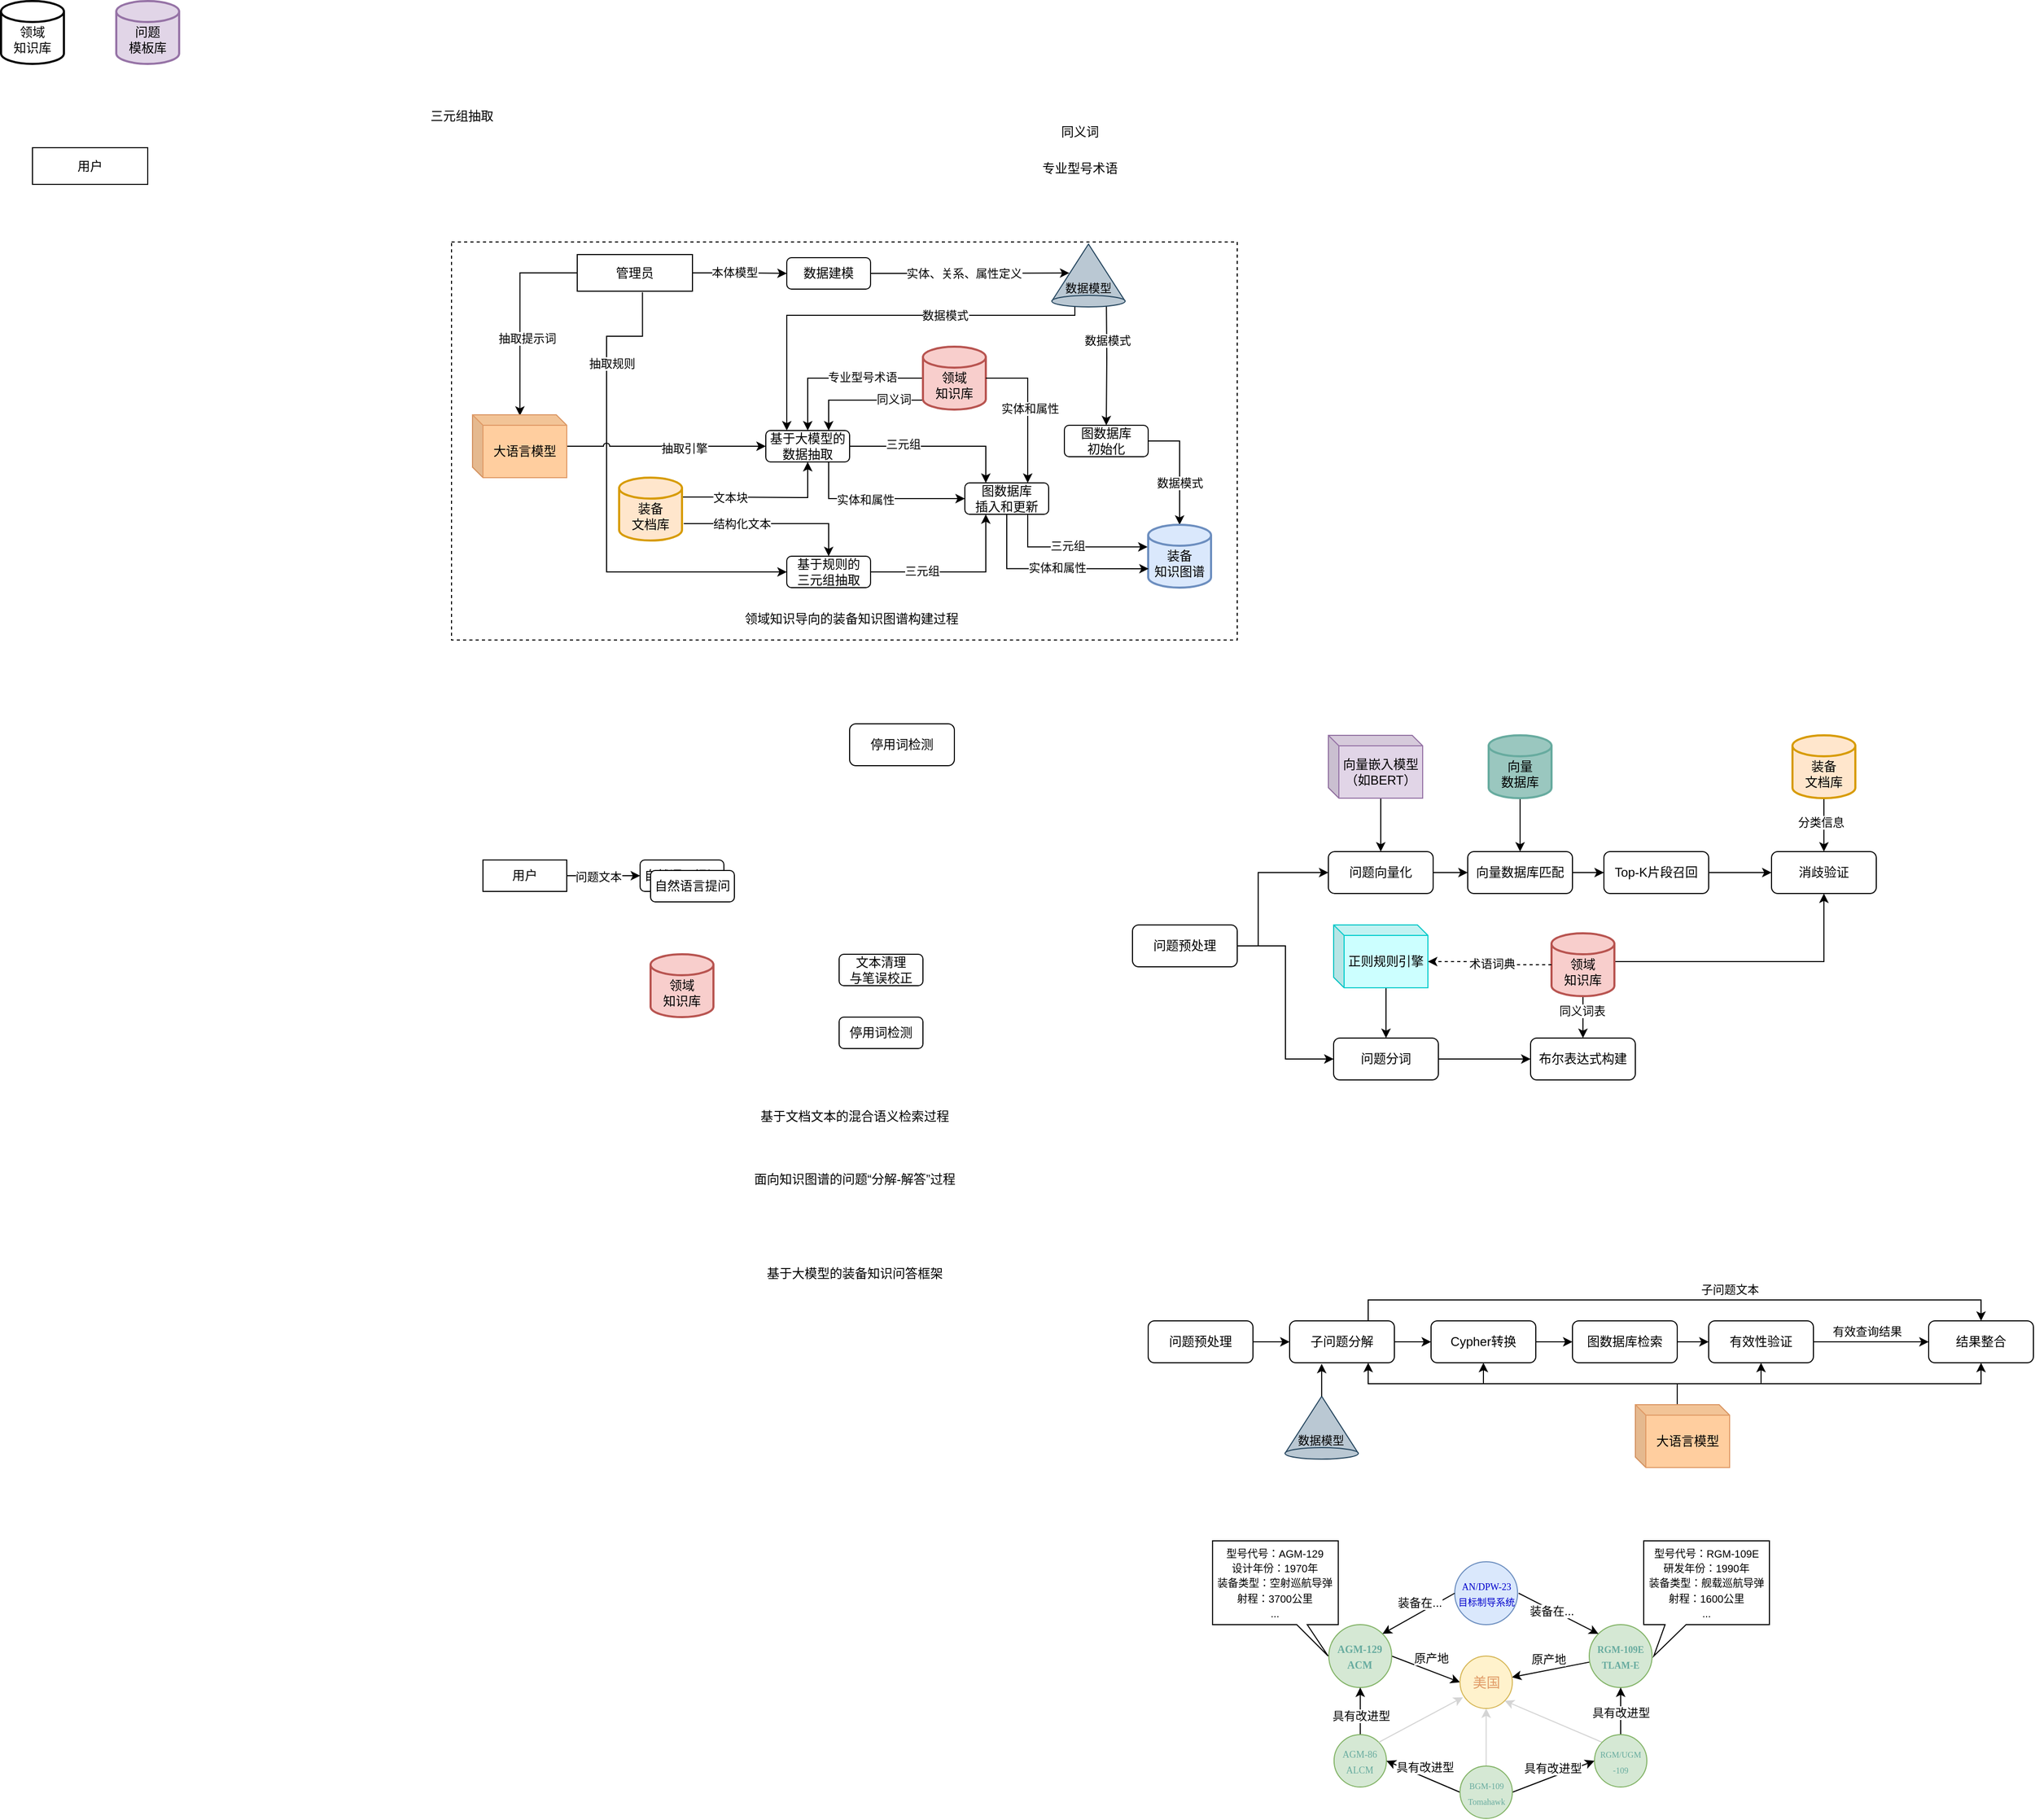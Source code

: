 <mxfile version="26.1.1">
  <diagram name="第 1 页" id="mAQeCuffVy2qE_32JxzT">
    <mxGraphModel dx="1937" dy="690" grid="1" gridSize="10" guides="1" tooltips="1" connect="1" arrows="1" fold="1" page="1" pageScale="1" pageWidth="827" pageHeight="1169" math="0" shadow="0">
      <root>
        <mxCell id="0" />
        <mxCell id="1" parent="0" />
        <mxCell id="jH9_K3VRiRtCquy0PlLt-88" value="" style="rounded=0;whiteSpace=wrap;html=1;dashed=1;" parent="1" vertex="1">
          <mxGeometry x="-110" y="240" width="750" height="380" as="geometry" />
        </mxCell>
        <mxCell id="jH9_K3VRiRtCquy0PlLt-31" style="edgeStyle=orthogonalEdgeStyle;rounded=0;orthogonalLoop=1;jettySize=auto;html=1;exitX=0.5;exitY=0;exitDx=0;exitDy=0;exitPerimeter=0;" parent="1" edge="1">
          <mxGeometry relative="1" as="geometry">
            <mxPoint x="499.742" y="405" as="targetPoint" />
            <mxPoint x="500" y="405" as="sourcePoint" />
          </mxGeometry>
        </mxCell>
        <mxCell id="jH9_K3VRiRtCquy0PlLt-28" style="edgeStyle=orthogonalEdgeStyle;rounded=0;orthogonalLoop=1;jettySize=auto;html=1;exitX=0.75;exitY=1;exitDx=0;exitDy=0;entryX=0.5;entryY=0;entryDx=0;entryDy=0;" parent="1" target="jH9_K3VRiRtCquy0PlLt-34" edge="1">
          <mxGeometry relative="1" as="geometry">
            <mxPoint x="500" y="350" as="targetPoint" />
            <mxPoint x="515" y="285" as="sourcePoint" />
          </mxGeometry>
        </mxCell>
        <mxCell id="jH9_K3VRiRtCquy0PlLt-29" value="数据模式" style="edgeLabel;html=1;align=center;verticalAlign=middle;resizable=0;points=[];" parent="jH9_K3VRiRtCquy0PlLt-28" vertex="1" connectable="0">
          <mxGeometry x="-0.257" relative="1" as="geometry">
            <mxPoint as="offset" />
          </mxGeometry>
        </mxCell>
        <mxCell id="jH9_K3VRiRtCquy0PlLt-55" style="edgeStyle=orthogonalEdgeStyle;rounded=0;orthogonalLoop=1;jettySize=auto;html=1;exitX=0.25;exitY=1;exitDx=0;exitDy=0;" parent="1" target="jH9_K3VRiRtCquy0PlLt-37" edge="1">
          <mxGeometry relative="1" as="geometry">
            <Array as="points">
              <mxPoint x="485" y="310" />
              <mxPoint x="210" y="310" />
            </Array>
            <mxPoint x="485" y="285" as="sourcePoint" />
          </mxGeometry>
        </mxCell>
        <mxCell id="jH9_K3VRiRtCquy0PlLt-56" value="数据模式" style="edgeLabel;html=1;align=center;verticalAlign=middle;resizable=0;points=[];" parent="jH9_K3VRiRtCquy0PlLt-55" vertex="1" connectable="0">
          <mxGeometry x="0.169" y="-2" relative="1" as="geometry">
            <mxPoint x="90" y="2" as="offset" />
          </mxGeometry>
        </mxCell>
        <mxCell id="jH9_K3VRiRtCquy0PlLt-11" style="edgeStyle=orthogonalEdgeStyle;rounded=0;orthogonalLoop=1;jettySize=auto;html=1;exitX=1;exitY=0.5;exitDx=0;exitDy=0;entryX=0;entryY=0.5;entryDx=0;entryDy=0;" parent="1" source="jH9_K3VRiRtCquy0PlLt-8" target="jH9_K3VRiRtCquy0PlLt-9" edge="1">
          <mxGeometry relative="1" as="geometry" />
        </mxCell>
        <mxCell id="jH9_K3VRiRtCquy0PlLt-12" value="本体模型" style="edgeLabel;html=1;align=center;verticalAlign=middle;resizable=0;points=[];" parent="jH9_K3VRiRtCquy0PlLt-11" vertex="1" connectable="0">
          <mxGeometry x="-0.112" y="1" relative="1" as="geometry">
            <mxPoint as="offset" />
          </mxGeometry>
        </mxCell>
        <mxCell id="jH9_K3VRiRtCquy0PlLt-38" style="edgeStyle=orthogonalEdgeStyle;rounded=0;orthogonalLoop=1;jettySize=auto;html=1;exitX=0.566;exitY=1.027;exitDx=0;exitDy=0;entryX=0;entryY=0.5;entryDx=0;entryDy=0;exitPerimeter=0;" parent="1" source="jH9_K3VRiRtCquy0PlLt-8" target="jH9_K3VRiRtCquy0PlLt-36" edge="1">
          <mxGeometry relative="1" as="geometry">
            <Array as="points">
              <mxPoint x="72" y="330" />
              <mxPoint x="38" y="330" />
              <mxPoint x="38" y="555" />
            </Array>
          </mxGeometry>
        </mxCell>
        <mxCell id="jH9_K3VRiRtCquy0PlLt-39" value="抽取规则" style="edgeLabel;html=1;align=center;verticalAlign=middle;resizable=0;points=[];" parent="jH9_K3VRiRtCquy0PlLt-38" vertex="1" connectable="0">
          <mxGeometry x="-0.695" y="-2" relative="1" as="geometry">
            <mxPoint y="28" as="offset" />
          </mxGeometry>
        </mxCell>
        <mxCell id="jH9_K3VRiRtCquy0PlLt-52" style="edgeStyle=orthogonalEdgeStyle;rounded=0;orthogonalLoop=1;jettySize=auto;html=1;exitX=0;exitY=0.5;exitDx=0;exitDy=0;entryX=0.503;entryY=0.014;entryDx=0;entryDy=0;entryPerimeter=0;" parent="1" source="jH9_K3VRiRtCquy0PlLt-8" target="MLpCybdQ0Om36iigvZgF-69" edge="1">
          <mxGeometry relative="1" as="geometry">
            <Array as="points">
              <mxPoint x="-45" y="270" />
            </Array>
            <mxPoint x="-30" y="420" as="targetPoint" />
          </mxGeometry>
        </mxCell>
        <mxCell id="jH9_K3VRiRtCquy0PlLt-53" value="抽取提示词" style="edgeLabel;html=1;align=center;verticalAlign=middle;resizable=0;points=[];" parent="jH9_K3VRiRtCquy0PlLt-52" vertex="1" connectable="0">
          <mxGeometry x="-0.493" y="-1" relative="1" as="geometry">
            <mxPoint y="63" as="offset" />
          </mxGeometry>
        </mxCell>
        <mxCell id="jH9_K3VRiRtCquy0PlLt-8" value="管理员" style="rounded=0;whiteSpace=wrap;html=1;" parent="1" vertex="1">
          <mxGeometry x="10" y="252" width="110" height="35" as="geometry" />
        </mxCell>
        <mxCell id="jH9_K3VRiRtCquy0PlLt-16" style="edgeStyle=orthogonalEdgeStyle;rounded=0;orthogonalLoop=1;jettySize=auto;html=1;exitX=1;exitY=0.5;exitDx=0;exitDy=0;entryX=0.239;entryY=0.461;entryDx=0;entryDy=0;entryPerimeter=0;" parent="1" source="jH9_K3VRiRtCquy0PlLt-9" edge="1" target="MLpCybdQ0Om36iigvZgF-71">
          <mxGeometry relative="1" as="geometry">
            <mxPoint x="460" y="270" as="targetPoint" />
          </mxGeometry>
        </mxCell>
        <mxCell id="jH9_K3VRiRtCquy0PlLt-17" value="实体、关系、属性定义" style="edgeLabel;html=1;align=center;verticalAlign=middle;resizable=0;points=[];" parent="jH9_K3VRiRtCquy0PlLt-16" vertex="1" connectable="0">
          <mxGeometry x="-0.096" y="-1" relative="1" as="geometry">
            <mxPoint x="3" y="-1" as="offset" />
          </mxGeometry>
        </mxCell>
        <mxCell id="jH9_K3VRiRtCquy0PlLt-9" value="数据建模" style="rounded=1;whiteSpace=wrap;html=1;" parent="1" vertex="1">
          <mxGeometry x="210" y="255" width="80" height="30" as="geometry" />
        </mxCell>
        <mxCell id="jH9_K3VRiRtCquy0PlLt-40" style="edgeStyle=orthogonalEdgeStyle;rounded=0;orthogonalLoop=1;jettySize=auto;html=1;exitX=1.028;exitY=0.732;exitDx=0;exitDy=0;exitPerimeter=0;" parent="1" source="jH9_K3VRiRtCquy0PlLt-10" target="jH9_K3VRiRtCquy0PlLt-36" edge="1">
          <mxGeometry relative="1" as="geometry" />
        </mxCell>
        <mxCell id="jH9_K3VRiRtCquy0PlLt-41" value="结构化文本" style="edgeLabel;html=1;align=center;verticalAlign=middle;resizable=0;points=[];" parent="jH9_K3VRiRtCquy0PlLt-40" vertex="1" connectable="0">
          <mxGeometry x="-0.632" y="2" relative="1" as="geometry">
            <mxPoint x="24" y="2" as="offset" />
          </mxGeometry>
        </mxCell>
        <mxCell id="jH9_K3VRiRtCquy0PlLt-50" style="edgeStyle=orthogonalEdgeStyle;rounded=0;orthogonalLoop=1;jettySize=auto;html=1;exitX=1.007;exitY=0.308;exitDx=0;exitDy=0;exitPerimeter=0;entryX=0.5;entryY=1;entryDx=0;entryDy=0;" parent="1" source="jH9_K3VRiRtCquy0PlLt-10" target="jH9_K3VRiRtCquy0PlLt-37" edge="1">
          <mxGeometry relative="1" as="geometry">
            <Array as="points">
              <mxPoint x="150" y="484" />
              <mxPoint x="230" y="484" />
            </Array>
          </mxGeometry>
        </mxCell>
        <mxCell id="jH9_K3VRiRtCquy0PlLt-51" value="文本块" style="edgeLabel;html=1;align=center;verticalAlign=middle;resizable=0;points=[];" parent="jH9_K3VRiRtCquy0PlLt-50" vertex="1" connectable="0">
          <mxGeometry x="-0.413" relative="1" as="geometry">
            <mxPoint as="offset" />
          </mxGeometry>
        </mxCell>
        <mxCell id="jH9_K3VRiRtCquy0PlLt-10" value="&lt;div&gt;&lt;br&gt;&lt;/div&gt;&lt;div&gt;装备&lt;/div&gt;文档库" style="strokeWidth=2;html=1;shape=mxgraph.flowchart.database;whiteSpace=wrap;fillColor=#ffe6cc;strokeColor=#d79b00;" parent="1" vertex="1">
          <mxGeometry x="50" y="465" width="60" height="60" as="geometry" />
        </mxCell>
        <mxCell id="jH9_K3VRiRtCquy0PlLt-66" style="edgeStyle=orthogonalEdgeStyle;rounded=0;orthogonalLoop=1;jettySize=auto;html=1;exitX=0;exitY=0.85;exitDx=0;exitDy=0;exitPerimeter=0;entryX=0.75;entryY=0;entryDx=0;entryDy=0;" parent="1" source="jH9_K3VRiRtCquy0PlLt-18" target="jH9_K3VRiRtCquy0PlLt-37" edge="1">
          <mxGeometry relative="1" as="geometry" />
        </mxCell>
        <mxCell id="jH9_K3VRiRtCquy0PlLt-67" value="同义词" style="edgeLabel;html=1;align=center;verticalAlign=middle;resizable=0;points=[];" parent="jH9_K3VRiRtCquy0PlLt-66" vertex="1" connectable="0">
          <mxGeometry x="-0.52" y="-1" relative="1" as="geometry">
            <mxPoint as="offset" />
          </mxGeometry>
        </mxCell>
        <mxCell id="jH9_K3VRiRtCquy0PlLt-68" style="edgeStyle=orthogonalEdgeStyle;rounded=0;orthogonalLoop=1;jettySize=auto;html=1;exitX=0;exitY=0.5;exitDx=0;exitDy=0;exitPerimeter=0;entryX=0.5;entryY=0;entryDx=0;entryDy=0;" parent="1" source="jH9_K3VRiRtCquy0PlLt-18" target="jH9_K3VRiRtCquy0PlLt-37" edge="1">
          <mxGeometry relative="1" as="geometry" />
        </mxCell>
        <mxCell id="jH9_K3VRiRtCquy0PlLt-69" value="专业型号术语" style="edgeLabel;html=1;align=center;verticalAlign=middle;resizable=0;points=[];" parent="jH9_K3VRiRtCquy0PlLt-68" vertex="1" connectable="0">
          <mxGeometry x="-0.013" y="-3" relative="1" as="geometry">
            <mxPoint x="21" y="2" as="offset" />
          </mxGeometry>
        </mxCell>
        <mxCell id="jH9_K3VRiRtCquy0PlLt-18" value="&lt;div&gt;&lt;br&gt;&lt;/div&gt;&lt;div&gt;领域&lt;/div&gt;&lt;div&gt;知识库&lt;/div&gt;" style="strokeWidth=2;html=1;shape=mxgraph.flowchart.database;whiteSpace=wrap;fillColor=#f8cecc;strokeColor=#b85450;" parent="1" vertex="1">
          <mxGeometry x="340" y="340" width="60" height="60" as="geometry" />
        </mxCell>
        <mxCell id="jH9_K3VRiRtCquy0PlLt-19" value="同义词" style="text;html=1;align=center;verticalAlign=middle;whiteSpace=wrap;rounded=0;" parent="1" vertex="1">
          <mxGeometry x="460" y="120" width="60" height="30" as="geometry" />
        </mxCell>
        <mxCell id="jH9_K3VRiRtCquy0PlLt-20" value="专业型号术语" style="text;html=1;align=center;verticalAlign=middle;whiteSpace=wrap;rounded=0;" parent="1" vertex="1">
          <mxGeometry x="450" y="155" width="80" height="30" as="geometry" />
        </mxCell>
        <mxCell id="jH9_K3VRiRtCquy0PlLt-21" value="&lt;div&gt;&lt;br&gt;&lt;/div&gt;&lt;div&gt;领域&lt;/div&gt;&lt;div&gt;知识库&lt;/div&gt;" style="strokeWidth=2;html=1;shape=mxgraph.flowchart.database;whiteSpace=wrap;" parent="1" vertex="1">
          <mxGeometry x="-540" y="10" width="60" height="60" as="geometry" />
        </mxCell>
        <mxCell id="jH9_K3VRiRtCquy0PlLt-27" value="三元组抽取" style="text;html=1;align=center;verticalAlign=middle;whiteSpace=wrap;rounded=0;" parent="1" vertex="1">
          <mxGeometry x="-140" y="105" width="80" height="30" as="geometry" />
        </mxCell>
        <mxCell id="jH9_K3VRiRtCquy0PlLt-30" value="&lt;div&gt;&lt;br&gt;&lt;/div&gt;&lt;div&gt;&lt;span style=&quot;background-color: transparent; color: light-dark(rgb(0, 0, 0), rgb(255, 255, 255));&quot;&gt;问题&lt;/span&gt;&lt;/div&gt;&lt;div&gt;&lt;span style=&quot;background-color: transparent; color: light-dark(rgb(0, 0, 0), rgb(255, 255, 255));&quot;&gt;模板库&lt;/span&gt;&lt;/div&gt;" style="strokeWidth=2;html=1;shape=mxgraph.flowchart.database;whiteSpace=wrap;fillColor=#e1d5e7;strokeColor=#9673a6;" parent="1" vertex="1">
          <mxGeometry x="-430" y="10" width="60" height="60" as="geometry" />
        </mxCell>
        <mxCell id="jH9_K3VRiRtCquy0PlLt-34" value="图数据库&lt;div&gt;初始化&lt;/div&gt;" style="rounded=1;whiteSpace=wrap;html=1;" parent="1" vertex="1">
          <mxGeometry x="475" y="415" width="80" height="30" as="geometry" />
        </mxCell>
        <mxCell id="jH9_K3VRiRtCquy0PlLt-36" value="基于规则的&lt;div&gt;三元组抽取&lt;/div&gt;" style="rounded=1;whiteSpace=wrap;html=1;" parent="1" vertex="1">
          <mxGeometry x="210" y="540" width="80" height="30" as="geometry" />
        </mxCell>
        <mxCell id="jH9_K3VRiRtCquy0PlLt-37" value="基于大模型的&lt;div&gt;数据抽取&lt;/div&gt;" style="rounded=1;whiteSpace=wrap;html=1;" parent="1" vertex="1">
          <mxGeometry x="190" y="420" width="80" height="30" as="geometry" />
        </mxCell>
        <mxCell id="jH9_K3VRiRtCquy0PlLt-72" style="edgeStyle=orthogonalEdgeStyle;rounded=0;orthogonalLoop=1;jettySize=auto;html=1;entryX=0;entryY=0.5;entryDx=0;entryDy=0;jumpStyle=arc;" parent="1" source="MLpCybdQ0Om36iigvZgF-69" target="jH9_K3VRiRtCquy0PlLt-37" edge="1">
          <mxGeometry relative="1" as="geometry">
            <mxPoint x="-10" y="435" as="sourcePoint" />
          </mxGeometry>
        </mxCell>
        <mxCell id="jH9_K3VRiRtCquy0PlLt-73" value="抽取引擎" style="edgeLabel;html=1;align=center;verticalAlign=middle;resizable=0;points=[];" parent="jH9_K3VRiRtCquy0PlLt-72" vertex="1" connectable="0">
          <mxGeometry x="0.177" y="-2" relative="1" as="geometry">
            <mxPoint as="offset" />
          </mxGeometry>
        </mxCell>
        <mxCell id="jH9_K3VRiRtCquy0PlLt-57" style="edgeStyle=orthogonalEdgeStyle;rounded=0;orthogonalLoop=1;jettySize=auto;html=1;exitX=1;exitY=0.5;exitDx=0;exitDy=0;entryX=0.25;entryY=1;entryDx=0;entryDy=0;" parent="1" source="jH9_K3VRiRtCquy0PlLt-36" target="jH9_K3VRiRtCquy0PlLt-74" edge="1">
          <mxGeometry relative="1" as="geometry">
            <mxPoint x="424.16" y="512.24" as="targetPoint" />
          </mxGeometry>
        </mxCell>
        <mxCell id="jH9_K3VRiRtCquy0PlLt-62" value="三元组" style="edgeLabel;html=1;align=center;verticalAlign=middle;resizable=0;points=[];" parent="jH9_K3VRiRtCquy0PlLt-57" vertex="1" connectable="0">
          <mxGeometry x="-0.414" y="1" relative="1" as="geometry">
            <mxPoint as="offset" />
          </mxGeometry>
        </mxCell>
        <mxCell id="jH9_K3VRiRtCquy0PlLt-58" style="edgeStyle=orthogonalEdgeStyle;rounded=0;orthogonalLoop=1;jettySize=auto;html=1;exitX=1;exitY=0.5;exitDx=0;exitDy=0;entryX=0.25;entryY=0;entryDx=0;entryDy=0;" parent="1" source="jH9_K3VRiRtCquy0PlLt-37" target="jH9_K3VRiRtCquy0PlLt-74" edge="1">
          <mxGeometry relative="1" as="geometry">
            <mxPoint x="422.9" y="458.48" as="targetPoint" />
            <Array as="points">
              <mxPoint x="400" y="435" />
            </Array>
          </mxGeometry>
        </mxCell>
        <mxCell id="jH9_K3VRiRtCquy0PlLt-59" value="三元组" style="edgeLabel;html=1;align=center;verticalAlign=middle;resizable=0;points=[];" parent="jH9_K3VRiRtCquy0PlLt-58" vertex="1" connectable="0">
          <mxGeometry x="-0.39" y="2" relative="1" as="geometry">
            <mxPoint as="offset" />
          </mxGeometry>
        </mxCell>
        <mxCell id="jH9_K3VRiRtCquy0PlLt-60" style="edgeStyle=orthogonalEdgeStyle;rounded=0;orthogonalLoop=1;jettySize=auto;html=1;exitX=0.75;exitY=1;exitDx=0;exitDy=0;entryX=0;entryY=0.5;entryDx=0;entryDy=0;" parent="1" source="jH9_K3VRiRtCquy0PlLt-37" target="jH9_K3VRiRtCquy0PlLt-74" edge="1">
          <mxGeometry relative="1" as="geometry">
            <mxPoint x="390" y="485" as="targetPoint" />
            <Array as="points">
              <mxPoint x="250" y="485" />
            </Array>
          </mxGeometry>
        </mxCell>
        <mxCell id="jH9_K3VRiRtCquy0PlLt-61" value="实体和属性" style="edgeLabel;html=1;align=center;verticalAlign=middle;resizable=0;points=[];" parent="jH9_K3VRiRtCquy0PlLt-60" vertex="1" connectable="0">
          <mxGeometry x="-0.149" y="-1" relative="1" as="geometry">
            <mxPoint as="offset" />
          </mxGeometry>
        </mxCell>
        <mxCell id="jH9_K3VRiRtCquy0PlLt-63" style="edgeStyle=orthogonalEdgeStyle;rounded=0;orthogonalLoop=1;jettySize=auto;html=1;exitX=1;exitY=0.5;exitDx=0;exitDy=0;entryX=0.5;entryY=0;entryDx=0;entryDy=0;entryPerimeter=0;" parent="1" source="jH9_K3VRiRtCquy0PlLt-34" target="jH9_K3VRiRtCquy0PlLt-75" edge="1">
          <mxGeometry relative="1" as="geometry">
            <mxPoint x="470" y="485" as="targetPoint" />
          </mxGeometry>
        </mxCell>
        <mxCell id="jH9_K3VRiRtCquy0PlLt-64" value="数据模式" style="edgeLabel;html=1;align=center;verticalAlign=middle;resizable=0;points=[];" parent="jH9_K3VRiRtCquy0PlLt-63" vertex="1" connectable="0">
          <mxGeometry x="-0.527" relative="1" as="geometry">
            <mxPoint x="4" y="40" as="offset" />
          </mxGeometry>
        </mxCell>
        <mxCell id="jH9_K3VRiRtCquy0PlLt-70" style="edgeStyle=orthogonalEdgeStyle;rounded=0;orthogonalLoop=1;jettySize=auto;html=1;exitX=1;exitY=0.5;exitDx=0;exitDy=0;exitPerimeter=0;entryX=0.75;entryY=0;entryDx=0;entryDy=0;" parent="1" source="jH9_K3VRiRtCquy0PlLt-18" target="jH9_K3VRiRtCquy0PlLt-74" edge="1">
          <mxGeometry relative="1" as="geometry">
            <mxPoint x="449.36" y="455.96" as="targetPoint" />
          </mxGeometry>
        </mxCell>
        <mxCell id="jH9_K3VRiRtCquy0PlLt-71" value="实体和属性" style="edgeLabel;html=1;align=center;verticalAlign=middle;resizable=0;points=[];" parent="jH9_K3VRiRtCquy0PlLt-70" vertex="1" connectable="0">
          <mxGeometry x="-0.013" y="2" relative="1" as="geometry">
            <mxPoint as="offset" />
          </mxGeometry>
        </mxCell>
        <mxCell id="jH9_K3VRiRtCquy0PlLt-74" value="图数据库&lt;div&gt;插入和更新&lt;/div&gt;" style="rounded=1;whiteSpace=wrap;html=1;" parent="1" vertex="1">
          <mxGeometry x="380" y="470" width="80" height="30" as="geometry" />
        </mxCell>
        <mxCell id="jH9_K3VRiRtCquy0PlLt-75" value="&lt;div&gt;&lt;br&gt;&lt;/div&gt;&lt;div&gt;装备&lt;/div&gt;知识图谱" style="strokeWidth=2;html=1;shape=mxgraph.flowchart.database;whiteSpace=wrap;fillColor=#dae8fc;strokeColor=#6c8ebf;" parent="1" vertex="1">
          <mxGeometry x="555" y="510" width="60" height="60" as="geometry" />
        </mxCell>
        <mxCell id="jH9_K3VRiRtCquy0PlLt-76" style="edgeStyle=orthogonalEdgeStyle;rounded=0;orthogonalLoop=1;jettySize=auto;html=1;exitX=0.75;exitY=1;exitDx=0;exitDy=0;entryX=-0.01;entryY=0.352;entryDx=0;entryDy=0;entryPerimeter=0;" parent="1" source="jH9_K3VRiRtCquy0PlLt-74" target="jH9_K3VRiRtCquy0PlLt-75" edge="1">
          <mxGeometry relative="1" as="geometry" />
        </mxCell>
        <mxCell id="jH9_K3VRiRtCquy0PlLt-77" value="三元组" style="edgeLabel;html=1;align=center;verticalAlign=middle;resizable=0;points=[];" parent="jH9_K3VRiRtCquy0PlLt-76" vertex="1" connectable="0">
          <mxGeometry x="-0.067" y="3" relative="1" as="geometry">
            <mxPoint x="1" y="2" as="offset" />
          </mxGeometry>
        </mxCell>
        <mxCell id="jH9_K3VRiRtCquy0PlLt-78" style="edgeStyle=orthogonalEdgeStyle;rounded=0;orthogonalLoop=1;jettySize=auto;html=1;exitX=0.5;exitY=1;exitDx=0;exitDy=0;entryX=0.008;entryY=0.699;entryDx=0;entryDy=0;entryPerimeter=0;" parent="1" source="jH9_K3VRiRtCquy0PlLt-74" target="jH9_K3VRiRtCquy0PlLt-75" edge="1">
          <mxGeometry relative="1" as="geometry" />
        </mxCell>
        <mxCell id="jH9_K3VRiRtCquy0PlLt-79" value="实体和属性" style="edgeLabel;html=1;align=center;verticalAlign=middle;resizable=0;points=[];" parent="jH9_K3VRiRtCquy0PlLt-78" vertex="1" connectable="0">
          <mxGeometry x="0.052" y="3" relative="1" as="geometry">
            <mxPoint x="1" y="2" as="offset" />
          </mxGeometry>
        </mxCell>
        <mxCell id="jH9_K3VRiRtCquy0PlLt-80" value="用户" style="rounded=0;whiteSpace=wrap;html=1;" parent="1" vertex="1">
          <mxGeometry x="-510" y="150" width="110" height="35" as="geometry" />
        </mxCell>
        <mxCell id="jH9_K3VRiRtCquy0PlLt-86" style="edgeStyle=orthogonalEdgeStyle;rounded=0;orthogonalLoop=1;jettySize=auto;html=1;exitX=1;exitY=0.5;exitDx=0;exitDy=0;entryX=0;entryY=0.5;entryDx=0;entryDy=0;" parent="1" source="jH9_K3VRiRtCquy0PlLt-81" target="jH9_K3VRiRtCquy0PlLt-85" edge="1">
          <mxGeometry relative="1" as="geometry" />
        </mxCell>
        <mxCell id="jH9_K3VRiRtCquy0PlLt-87" value="问题文本" style="edgeLabel;html=1;align=center;verticalAlign=middle;resizable=0;points=[];" parent="jH9_K3VRiRtCquy0PlLt-86" vertex="1" connectable="0">
          <mxGeometry x="-0.157" y="-1" relative="1" as="geometry">
            <mxPoint as="offset" />
          </mxGeometry>
        </mxCell>
        <mxCell id="jH9_K3VRiRtCquy0PlLt-81" value="用户" style="rounded=0;whiteSpace=wrap;html=1;" parent="1" vertex="1">
          <mxGeometry x="-80" y="830" width="80" height="30" as="geometry" />
        </mxCell>
        <mxCell id="jH9_K3VRiRtCquy0PlLt-85" value="自然语言提问" style="rounded=1;whiteSpace=wrap;html=1;" parent="1" vertex="1">
          <mxGeometry x="70" y="830" width="80" height="30" as="geometry" />
        </mxCell>
        <mxCell id="jH9_K3VRiRtCquy0PlLt-89" value="领域知识导向的装备知识图谱构建过程" style="text;html=1;align=center;verticalAlign=middle;whiteSpace=wrap;rounded=0;" parent="1" vertex="1">
          <mxGeometry x="167" y="585" width="210" height="30" as="geometry" />
        </mxCell>
        <mxCell id="jH9_K3VRiRtCquy0PlLt-90" value="基于文档文本的混合语义检索过程" style="text;html=1;align=center;verticalAlign=middle;whiteSpace=wrap;rounded=0;" parent="1" vertex="1">
          <mxGeometry x="170" y="1060" width="210" height="30" as="geometry" />
        </mxCell>
        <mxCell id="jH9_K3VRiRtCquy0PlLt-91" value="面向知识图谱的问题“分解-解答”过程" style="text;html=1;align=center;verticalAlign=middle;whiteSpace=wrap;rounded=0;" parent="1" vertex="1">
          <mxGeometry x="170" y="1120" width="210" height="30" as="geometry" />
        </mxCell>
        <mxCell id="jH9_K3VRiRtCquy0PlLt-92" value="基于大模型的装备知识问答框架" style="text;html=1;align=center;verticalAlign=middle;whiteSpace=wrap;rounded=0;" parent="1" vertex="1">
          <mxGeometry x="170" y="1210" width="210" height="30" as="geometry" />
        </mxCell>
        <mxCell id="jH9_K3VRiRtCquy0PlLt-93" value="&lt;div&gt;&lt;br&gt;&lt;/div&gt;&lt;div&gt;领域&lt;/div&gt;&lt;div&gt;知识库&lt;/div&gt;" style="strokeWidth=2;html=1;shape=mxgraph.flowchart.database;whiteSpace=wrap;fillColor=#f8cecc;strokeColor=#b85450;" parent="1" vertex="1">
          <mxGeometry x="80" y="920" width="60" height="60" as="geometry" />
        </mxCell>
        <mxCell id="jH9_K3VRiRtCquy0PlLt-105" style="edgeStyle=orthogonalEdgeStyle;rounded=0;orthogonalLoop=1;jettySize=auto;html=1;exitX=1;exitY=0.5;exitDx=0;exitDy=0;entryX=0;entryY=0.5;entryDx=0;entryDy=0;" parent="1" source="jH9_K3VRiRtCquy0PlLt-94" target="jH9_K3VRiRtCquy0PlLt-100" edge="1">
          <mxGeometry relative="1" as="geometry">
            <Array as="points">
              <mxPoint x="660" y="912" />
              <mxPoint x="660" y="842" />
            </Array>
          </mxGeometry>
        </mxCell>
        <mxCell id="jH9_K3VRiRtCquy0PlLt-120" style="edgeStyle=orthogonalEdgeStyle;rounded=0;orthogonalLoop=1;jettySize=auto;html=1;exitX=1;exitY=0.5;exitDx=0;exitDy=0;entryX=0;entryY=0.5;entryDx=0;entryDy=0;" parent="1" source="jH9_K3VRiRtCquy0PlLt-94" target="jH9_K3VRiRtCquy0PlLt-116" edge="1">
          <mxGeometry relative="1" as="geometry" />
        </mxCell>
        <mxCell id="jH9_K3VRiRtCquy0PlLt-94" value="问题预处理" style="rounded=1;whiteSpace=wrap;html=1;" parent="1" vertex="1">
          <mxGeometry x="540" y="892" width="100" height="40" as="geometry" />
        </mxCell>
        <mxCell id="jH9_K3VRiRtCquy0PlLt-95" value="&lt;span style=&quot;background-color: transparent; color: light-dark(rgb(0, 0, 0), rgb(255, 255, 255));&quot;&gt;停用词检测&lt;/span&gt;" style="rounded=1;whiteSpace=wrap;html=1;" parent="1" vertex="1">
          <mxGeometry x="270" y="700" width="100" height="40" as="geometry" />
        </mxCell>
        <mxCell id="jH9_K3VRiRtCquy0PlLt-97" value="文本清理&lt;div&gt;与笔误校正&lt;/div&gt;" style="rounded=1;whiteSpace=wrap;html=1;" parent="1" vertex="1">
          <mxGeometry x="260" y="920" width="80" height="30" as="geometry" />
        </mxCell>
        <mxCell id="jH9_K3VRiRtCquy0PlLt-98" value="停用词检测" style="rounded=1;whiteSpace=wrap;html=1;" parent="1" vertex="1">
          <mxGeometry x="260" y="980" width="80" height="30" as="geometry" />
        </mxCell>
        <mxCell id="jH9_K3VRiRtCquy0PlLt-99" value="自然语言提问" style="rounded=1;whiteSpace=wrap;html=1;" parent="1" vertex="1">
          <mxGeometry x="80" y="840" width="80" height="30" as="geometry" />
        </mxCell>
        <mxCell id="jH9_K3VRiRtCquy0PlLt-109" style="edgeStyle=orthogonalEdgeStyle;rounded=0;orthogonalLoop=1;jettySize=auto;html=1;exitX=1;exitY=0.5;exitDx=0;exitDy=0;" parent="1" source="jH9_K3VRiRtCquy0PlLt-100" target="jH9_K3VRiRtCquy0PlLt-101" edge="1">
          <mxGeometry relative="1" as="geometry" />
        </mxCell>
        <mxCell id="jH9_K3VRiRtCquy0PlLt-100" value="问题向量化" style="rounded=1;whiteSpace=wrap;html=1;" parent="1" vertex="1">
          <mxGeometry x="727" y="822" width="100" height="40" as="geometry" />
        </mxCell>
        <mxCell id="jH9_K3VRiRtCquy0PlLt-110" style="edgeStyle=orthogonalEdgeStyle;rounded=0;orthogonalLoop=1;jettySize=auto;html=1;exitX=1;exitY=0.5;exitDx=0;exitDy=0;" parent="1" source="jH9_K3VRiRtCquy0PlLt-101" target="jH9_K3VRiRtCquy0PlLt-102" edge="1">
          <mxGeometry relative="1" as="geometry" />
        </mxCell>
        <mxCell id="jH9_K3VRiRtCquy0PlLt-101" value="向量数据库匹配" style="rounded=1;whiteSpace=wrap;html=1;" parent="1" vertex="1">
          <mxGeometry x="860" y="822" width="100" height="40" as="geometry" />
        </mxCell>
        <mxCell id="jH9_K3VRiRtCquy0PlLt-113" style="edgeStyle=orthogonalEdgeStyle;rounded=0;orthogonalLoop=1;jettySize=auto;html=1;exitX=1;exitY=0.5;exitDx=0;exitDy=0;" parent="1" source="jH9_K3VRiRtCquy0PlLt-102" target="jH9_K3VRiRtCquy0PlLt-103" edge="1">
          <mxGeometry relative="1" as="geometry" />
        </mxCell>
        <mxCell id="jH9_K3VRiRtCquy0PlLt-102" value="Top-K片段召回" style="rounded=1;whiteSpace=wrap;html=1;" parent="1" vertex="1">
          <mxGeometry x="990" y="822" width="100" height="40" as="geometry" />
        </mxCell>
        <mxCell id="jH9_K3VRiRtCquy0PlLt-103" value="消歧验证" style="rounded=1;whiteSpace=wrap;html=1;" parent="1" vertex="1">
          <mxGeometry x="1150" y="822" width="100" height="40" as="geometry" />
        </mxCell>
        <mxCell id="jH9_K3VRiRtCquy0PlLt-119" style="edgeStyle=orthogonalEdgeStyle;rounded=0;orthogonalLoop=1;jettySize=auto;html=1;exitX=1;exitY=0.5;exitDx=0;exitDy=0;exitPerimeter=0;entryX=0.5;entryY=1;entryDx=0;entryDy=0;" parent="1" source="jH9_K3VRiRtCquy0PlLt-104" target="jH9_K3VRiRtCquy0PlLt-103" edge="1">
          <mxGeometry relative="1" as="geometry">
            <Array as="points">
              <mxPoint x="1200" y="927" />
            </Array>
          </mxGeometry>
        </mxCell>
        <mxCell id="MLpCybdQ0Om36iigvZgF-6" style="edgeStyle=orthogonalEdgeStyle;rounded=0;orthogonalLoop=1;jettySize=auto;html=1;exitX=0.5;exitY=1;exitDx=0;exitDy=0;exitPerimeter=0;entryX=0.5;entryY=0;entryDx=0;entryDy=0;" edge="1" parent="1" source="jH9_K3VRiRtCquy0PlLt-104" target="MLpCybdQ0Om36iigvZgF-4">
          <mxGeometry relative="1" as="geometry">
            <mxPoint x="970" y="970" as="sourcePoint" />
          </mxGeometry>
        </mxCell>
        <mxCell id="MLpCybdQ0Om36iigvZgF-7" value="同义词表" style="edgeLabel;html=1;align=center;verticalAlign=middle;resizable=0;points=[];" vertex="1" connectable="0" parent="MLpCybdQ0Om36iigvZgF-6">
          <mxGeometry x="-0.311" y="-1" relative="1" as="geometry">
            <mxPoint as="offset" />
          </mxGeometry>
        </mxCell>
        <mxCell id="jH9_K3VRiRtCquy0PlLt-104" value="&lt;div&gt;&lt;br&gt;&lt;/div&gt;&lt;div&gt;领域&lt;/div&gt;&lt;div&gt;知识库&lt;/div&gt;" style="strokeWidth=2;html=1;shape=mxgraph.flowchart.database;whiteSpace=wrap;fillColor=#f8cecc;strokeColor=#b85450;" parent="1" vertex="1">
          <mxGeometry x="940" y="900" width="60" height="60" as="geometry" />
        </mxCell>
        <mxCell id="jH9_K3VRiRtCquy0PlLt-108" style="edgeStyle=orthogonalEdgeStyle;rounded=0;orthogonalLoop=1;jettySize=auto;html=1;exitX=0;exitY=0;exitDx=50;exitDy=60;exitPerimeter=0;entryX=0.5;entryY=0;entryDx=0;entryDy=0;" parent="1" source="jH9_K3VRiRtCquy0PlLt-107" target="jH9_K3VRiRtCquy0PlLt-100" edge="1">
          <mxGeometry relative="1" as="geometry" />
        </mxCell>
        <mxCell id="jH9_K3VRiRtCquy0PlLt-107" value="向量嵌入模型&lt;div&gt;（如BERT）&lt;/div&gt;" style="shape=cube;whiteSpace=wrap;html=1;boundedLbl=1;backgroundOutline=1;darkOpacity=0.05;darkOpacity2=0.1;size=10;fillColor=#e1d5e7;strokeColor=#9673a6;" parent="1" vertex="1">
          <mxGeometry x="727" y="711" width="90" height="60" as="geometry" />
        </mxCell>
        <mxCell id="jH9_K3VRiRtCquy0PlLt-112" style="edgeStyle=orthogonalEdgeStyle;rounded=0;orthogonalLoop=1;jettySize=auto;html=1;exitX=0.5;exitY=1;exitDx=0;exitDy=0;exitPerimeter=0;entryX=0.5;entryY=0;entryDx=0;entryDy=0;" parent="1" source="jH9_K3VRiRtCquy0PlLt-111" target="jH9_K3VRiRtCquy0PlLt-101" edge="1">
          <mxGeometry relative="1" as="geometry" />
        </mxCell>
        <mxCell id="jH9_K3VRiRtCquy0PlLt-111" value="&lt;div&gt;&lt;br&gt;&lt;/div&gt;&lt;div&gt;向量&lt;/div&gt;&lt;div&gt;数据库&lt;/div&gt;" style="strokeWidth=2;html=1;shape=mxgraph.flowchart.database;whiteSpace=wrap;fillColor=#9AC7BF;strokeColor=#67AB9F;" parent="1" vertex="1">
          <mxGeometry x="880" y="711" width="60" height="60" as="geometry" />
        </mxCell>
        <mxCell id="MLpCybdQ0Om36iigvZgF-5" style="edgeStyle=orthogonalEdgeStyle;rounded=0;orthogonalLoop=1;jettySize=auto;html=1;exitX=1;exitY=0.5;exitDx=0;exitDy=0;entryX=0;entryY=0.5;entryDx=0;entryDy=0;" edge="1" parent="1" source="jH9_K3VRiRtCquy0PlLt-116" target="MLpCybdQ0Om36iigvZgF-4">
          <mxGeometry relative="1" as="geometry" />
        </mxCell>
        <mxCell id="jH9_K3VRiRtCquy0PlLt-116" value="问题分词" style="rounded=1;whiteSpace=wrap;html=1;" parent="1" vertex="1">
          <mxGeometry x="732" y="1000" width="100" height="40" as="geometry" />
        </mxCell>
        <mxCell id="MLpCybdQ0Om36iigvZgF-1" style="edgeStyle=orthogonalEdgeStyle;rounded=0;orthogonalLoop=1;jettySize=auto;html=1;exitX=0;exitY=0;exitDx=50;exitDy=60;exitPerimeter=0;" edge="1" parent="1" source="jH9_K3VRiRtCquy0PlLt-118" target="jH9_K3VRiRtCquy0PlLt-116">
          <mxGeometry relative="1" as="geometry" />
        </mxCell>
        <mxCell id="jH9_K3VRiRtCquy0PlLt-118" value="正则规则引擎" style="shape=cube;whiteSpace=wrap;html=1;boundedLbl=1;backgroundOutline=1;darkOpacity=0.05;darkOpacity2=0.1;size=10;fillColor=#CCFFFF;strokeColor=#00CCCC;" parent="1" vertex="1">
          <mxGeometry x="732" y="892" width="90" height="60" as="geometry" />
        </mxCell>
        <mxCell id="jH9_K3VRiRtCquy0PlLt-124" style="edgeStyle=orthogonalEdgeStyle;rounded=0;orthogonalLoop=1;jettySize=auto;html=1;exitX=0.5;exitY=1;exitDx=0;exitDy=0;exitPerimeter=0;entryX=0.5;entryY=0;entryDx=0;entryDy=0;" parent="1" source="jH9_K3VRiRtCquy0PlLt-123" target="jH9_K3VRiRtCquy0PlLt-103" edge="1">
          <mxGeometry relative="1" as="geometry" />
        </mxCell>
        <mxCell id="jH9_K3VRiRtCquy0PlLt-125" value="分类信息" style="edgeLabel;html=1;align=center;verticalAlign=middle;resizable=0;points=[];" parent="jH9_K3VRiRtCquy0PlLt-124" vertex="1" connectable="0">
          <mxGeometry x="-0.154" y="-3" relative="1" as="geometry">
            <mxPoint y="1" as="offset" />
          </mxGeometry>
        </mxCell>
        <mxCell id="jH9_K3VRiRtCquy0PlLt-123" value="&lt;div&gt;&lt;br&gt;&lt;/div&gt;&lt;div&gt;装备&lt;/div&gt;文档库" style="strokeWidth=2;html=1;shape=mxgraph.flowchart.database;whiteSpace=wrap;fillColor=#ffe6cc;strokeColor=#d79b00;" parent="1" vertex="1">
          <mxGeometry x="1170" y="711" width="60" height="60" as="geometry" />
        </mxCell>
        <mxCell id="MLpCybdQ0Om36iigvZgF-2" style="edgeStyle=orthogonalEdgeStyle;rounded=0;orthogonalLoop=1;jettySize=auto;html=1;exitX=0;exitY=0.5;exitDx=0;exitDy=0;exitPerimeter=0;entryX=0;entryY=0;entryDx=90;entryDy=35;entryPerimeter=0;dashed=1;" edge="1" parent="1" source="jH9_K3VRiRtCquy0PlLt-104" target="jH9_K3VRiRtCquy0PlLt-118">
          <mxGeometry relative="1" as="geometry" />
        </mxCell>
        <mxCell id="MLpCybdQ0Om36iigvZgF-3" value="术语词典" style="edgeLabel;html=1;align=center;verticalAlign=middle;resizable=0;points=[];" vertex="1" connectable="0" parent="MLpCybdQ0Om36iigvZgF-2">
          <mxGeometry x="-0.06" y="-1" relative="1" as="geometry">
            <mxPoint as="offset" />
          </mxGeometry>
        </mxCell>
        <mxCell id="MLpCybdQ0Om36iigvZgF-4" value="布尔表达式构建" style="rounded=1;whiteSpace=wrap;html=1;" vertex="1" parent="1">
          <mxGeometry x="920" y="1000" width="100" height="40" as="geometry" />
        </mxCell>
        <mxCell id="MLpCybdQ0Om36iigvZgF-12" style="edgeStyle=orthogonalEdgeStyle;rounded=0;orthogonalLoop=1;jettySize=auto;html=1;exitX=1;exitY=0.5;exitDx=0;exitDy=0;" edge="1" parent="1" source="MLpCybdQ0Om36iigvZgF-9" target="MLpCybdQ0Om36iigvZgF-11">
          <mxGeometry relative="1" as="geometry" />
        </mxCell>
        <mxCell id="MLpCybdQ0Om36iigvZgF-9" value="问题预处理" style="rounded=1;whiteSpace=wrap;html=1;" vertex="1" parent="1">
          <mxGeometry x="555" y="1270" width="100" height="40" as="geometry" />
        </mxCell>
        <mxCell id="MLpCybdQ0Om36iigvZgF-55" style="edgeStyle=orthogonalEdgeStyle;rounded=0;orthogonalLoop=1;jettySize=auto;html=1;exitX=1;exitY=0.5;exitDx=0;exitDy=0;entryX=0;entryY=0.5;entryDx=0;entryDy=0;" edge="1" parent="1" source="MLpCybdQ0Om36iigvZgF-11" target="MLpCybdQ0Om36iigvZgF-51">
          <mxGeometry relative="1" as="geometry" />
        </mxCell>
        <mxCell id="MLpCybdQ0Om36iigvZgF-63" style="edgeStyle=orthogonalEdgeStyle;rounded=0;orthogonalLoop=1;jettySize=auto;html=1;exitX=0.75;exitY=0;exitDx=0;exitDy=0;entryX=0.5;entryY=0;entryDx=0;entryDy=0;" edge="1" parent="1" source="MLpCybdQ0Om36iigvZgF-11" target="MLpCybdQ0Om36iigvZgF-61">
          <mxGeometry relative="1" as="geometry" />
        </mxCell>
        <mxCell id="MLpCybdQ0Om36iigvZgF-64" value="子问题文本" style="edgeLabel;html=1;align=center;verticalAlign=middle;resizable=0;points=[];" vertex="1" connectable="0" parent="MLpCybdQ0Om36iigvZgF-63">
          <mxGeometry x="0.354" y="2" relative="1" as="geometry">
            <mxPoint x="-58" y="-8" as="offset" />
          </mxGeometry>
        </mxCell>
        <mxCell id="MLpCybdQ0Om36iigvZgF-11" value="子问题分解" style="rounded=1;whiteSpace=wrap;html=1;" vertex="1" parent="1">
          <mxGeometry x="690" y="1270" width="100" height="40" as="geometry" />
        </mxCell>
        <mxCell id="MLpCybdQ0Om36iigvZgF-58" style="edgeStyle=orthogonalEdgeStyle;rounded=0;orthogonalLoop=1;jettySize=auto;html=1;exitX=0;exitY=0;exitDx=40;exitDy=0;exitPerimeter=0;entryX=0.5;entryY=1;entryDx=0;entryDy=0;" edge="1" parent="1" source="MLpCybdQ0Om36iigvZgF-13" target="MLpCybdQ0Om36iigvZgF-51">
          <mxGeometry relative="1" as="geometry" />
        </mxCell>
        <mxCell id="MLpCybdQ0Om36iigvZgF-59" style="edgeStyle=orthogonalEdgeStyle;rounded=0;orthogonalLoop=1;jettySize=auto;html=1;exitX=0;exitY=0;exitDx=40;exitDy=0;exitPerimeter=0;entryX=0.75;entryY=1;entryDx=0;entryDy=0;" edge="1" parent="1" source="MLpCybdQ0Om36iigvZgF-13" target="MLpCybdQ0Om36iigvZgF-11">
          <mxGeometry relative="1" as="geometry" />
        </mxCell>
        <mxCell id="MLpCybdQ0Om36iigvZgF-60" style="edgeStyle=orthogonalEdgeStyle;rounded=0;orthogonalLoop=1;jettySize=auto;html=1;exitX=0;exitY=0;exitDx=40;exitDy=0;exitPerimeter=0;" edge="1" parent="1" source="MLpCybdQ0Om36iigvZgF-13" target="MLpCybdQ0Om36iigvZgF-54">
          <mxGeometry relative="1" as="geometry" />
        </mxCell>
        <mxCell id="MLpCybdQ0Om36iigvZgF-66" style="edgeStyle=orthogonalEdgeStyle;rounded=0;orthogonalLoop=1;jettySize=auto;html=1;exitX=0;exitY=0;exitDx=40;exitDy=0;exitPerimeter=0;" edge="1" parent="1" source="MLpCybdQ0Om36iigvZgF-13" target="MLpCybdQ0Om36iigvZgF-61">
          <mxGeometry relative="1" as="geometry" />
        </mxCell>
        <mxCell id="MLpCybdQ0Om36iigvZgF-13" value="大语言模型" style="shape=cube;whiteSpace=wrap;html=1;boundedLbl=1;backgroundOutline=1;darkOpacity=0.05;darkOpacity2=0.1;size=10;fillColor=#FFCE9F;strokeColor=#E09A66;" vertex="1" parent="1">
          <mxGeometry x="1020" y="1350" width="90" height="60" as="geometry" />
        </mxCell>
        <mxCell id="MLpCybdQ0Om36iigvZgF-41" style="rounded=0;orthogonalLoop=1;jettySize=auto;html=1;exitX=1;exitY=0.5;exitDx=0;exitDy=0;entryX=0;entryY=0.5;entryDx=0;entryDy=0;" edge="1" parent="1" source="MLpCybdQ0Om36iigvZgF-16" target="MLpCybdQ0Om36iigvZgF-38">
          <mxGeometry relative="1" as="geometry" />
        </mxCell>
        <mxCell id="MLpCybdQ0Om36iigvZgF-42" value="原产地" style="edgeLabel;html=1;align=center;verticalAlign=middle;resizable=0;points=[];" vertex="1" connectable="0" parent="MLpCybdQ0Om36iigvZgF-41">
          <mxGeometry x="-0.149" relative="1" as="geometry">
            <mxPoint x="10" y="-9" as="offset" />
          </mxGeometry>
        </mxCell>
        <mxCell id="MLpCybdQ0Om36iigvZgF-16" value="&lt;font face=&quot;Verdana&quot; color=&quot;#67ab9f&quot;&gt;&lt;span style=&quot;font-size: 10px;&quot;&gt;&lt;b&gt;AGM-129&lt;/b&gt;&lt;/span&gt;&lt;/font&gt;&lt;div&gt;&lt;font face=&quot;Verdana&quot; color=&quot;#67ab9f&quot;&gt;&lt;span style=&quot;font-size: 10px;&quot;&gt;&lt;b&gt;ACM&lt;/b&gt;&lt;/span&gt;&lt;/font&gt;&lt;/div&gt;" style="ellipse;whiteSpace=wrap;html=1;aspect=fixed;fillColor=#d5e8d4;strokeColor=#82b366;" vertex="1" parent="1">
          <mxGeometry x="727.42" y="1560" width="60" height="60" as="geometry" />
        </mxCell>
        <mxCell id="MLpCybdQ0Om36iigvZgF-43" value="" style="rounded=0;orthogonalLoop=1;jettySize=auto;html=1;" edge="1" parent="1" source="MLpCybdQ0Om36iigvZgF-17" target="MLpCybdQ0Om36iigvZgF-38">
          <mxGeometry relative="1" as="geometry" />
        </mxCell>
        <mxCell id="MLpCybdQ0Om36iigvZgF-44" value="原产地" style="edgeLabel;html=1;align=center;verticalAlign=middle;resizable=0;points=[];" vertex="1" connectable="0" parent="MLpCybdQ0Om36iigvZgF-43">
          <mxGeometry x="0.304" relative="1" as="geometry">
            <mxPoint x="9" y="-12" as="offset" />
          </mxGeometry>
        </mxCell>
        <mxCell id="MLpCybdQ0Om36iigvZgF-17" value="&lt;font face=&quot;Verdana&quot; style=&quot;color: rgb(103, 171, 159); font-size: 9px;&quot;&gt;&lt;b style=&quot;&quot;&gt;RGM-109E&lt;/b&gt;&lt;/font&gt;&lt;div&gt;&lt;font face=&quot;Verdana&quot; style=&quot;color: rgb(103, 171, 159); font-size: 9px;&quot;&gt;&lt;b style=&quot;&quot;&gt;TLAM-E&lt;/b&gt;&lt;/font&gt;&lt;/div&gt;" style="ellipse;whiteSpace=wrap;html=1;aspect=fixed;fillColor=#d5e8d4;strokeColor=#82b366;" vertex="1" parent="1">
          <mxGeometry x="976.0" y="1560" width="60" height="60" as="geometry" />
        </mxCell>
        <mxCell id="MLpCybdQ0Om36iigvZgF-23" style="edgeStyle=orthogonalEdgeStyle;rounded=0;orthogonalLoop=1;jettySize=auto;html=1;exitX=0.5;exitY=0;exitDx=0;exitDy=0;entryX=0.5;entryY=1;entryDx=0;entryDy=0;" edge="1" parent="1" source="MLpCybdQ0Om36iigvZgF-18" target="MLpCybdQ0Om36iigvZgF-16">
          <mxGeometry relative="1" as="geometry" />
        </mxCell>
        <mxCell id="MLpCybdQ0Om36iigvZgF-29" value="具有改进型" style="edgeLabel;html=1;align=center;verticalAlign=middle;resizable=0;points=[];" vertex="1" connectable="0" parent="MLpCybdQ0Om36iigvZgF-23">
          <mxGeometry x="-0.187" relative="1" as="geometry">
            <mxPoint as="offset" />
          </mxGeometry>
        </mxCell>
        <mxCell id="MLpCybdQ0Om36iigvZgF-18" value="&lt;font style=&quot;font-size: 9px;&quot; face=&quot;Verdana&quot; color=&quot;#67ab9f&quot;&gt;AGM-86&lt;/font&gt;&lt;div&gt;&lt;font style=&quot;font-size: 9px;&quot; face=&quot;Verdana&quot; color=&quot;#67ab9f&quot;&gt;ALCM&lt;/font&gt;&lt;/div&gt;" style="ellipse;whiteSpace=wrap;html=1;aspect=fixed;fillColor=#d5e8d4;strokeColor=#82b366;" vertex="1" parent="1">
          <mxGeometry x="732.42" y="1665" width="50" height="50" as="geometry" />
        </mxCell>
        <mxCell id="MLpCybdQ0Om36iigvZgF-28" style="edgeStyle=orthogonalEdgeStyle;rounded=0;orthogonalLoop=1;jettySize=auto;html=1;exitX=0.5;exitY=0;exitDx=0;exitDy=0;entryX=0.5;entryY=1;entryDx=0;entryDy=0;" edge="1" parent="1" source="MLpCybdQ0Om36iigvZgF-19" target="MLpCybdQ0Om36iigvZgF-17">
          <mxGeometry relative="1" as="geometry" />
        </mxCell>
        <mxCell id="MLpCybdQ0Om36iigvZgF-30" value="具有改进型" style="edgeLabel;html=1;align=center;verticalAlign=middle;resizable=0;points=[];" vertex="1" connectable="0" parent="MLpCybdQ0Om36iigvZgF-28">
          <mxGeometry x="-0.049" relative="1" as="geometry">
            <mxPoint as="offset" />
          </mxGeometry>
        </mxCell>
        <mxCell id="MLpCybdQ0Om36iigvZgF-48" style="rounded=0;orthogonalLoop=1;jettySize=auto;html=1;exitX=0;exitY=0;exitDx=0;exitDy=0;entryX=1;entryY=1;entryDx=0;entryDy=0;strokeColor=#D4D4D4;" edge="1" parent="1" source="MLpCybdQ0Om36iigvZgF-19" target="MLpCybdQ0Om36iigvZgF-38">
          <mxGeometry relative="1" as="geometry" />
        </mxCell>
        <mxCell id="MLpCybdQ0Om36iigvZgF-19" value="&lt;font style=&quot;font-size: 8px;&quot; face=&quot;Verdana&quot; color=&quot;#67ab9f&quot;&gt;RGM/UGM&lt;/font&gt;&lt;div&gt;&lt;font style=&quot;font-size: 8px;&quot; face=&quot;Verdana&quot; color=&quot;#67ab9f&quot;&gt;-109&lt;/font&gt;&lt;/div&gt;" style="ellipse;whiteSpace=wrap;html=1;aspect=fixed;fillColor=#d5e8d4;strokeColor=#82b366;" vertex="1" parent="1">
          <mxGeometry x="981.0" y="1665" width="50" height="50" as="geometry" />
        </mxCell>
        <mxCell id="MLpCybdQ0Om36iigvZgF-31" style="rounded=0;orthogonalLoop=1;jettySize=auto;html=1;exitX=0;exitY=0.5;exitDx=0;exitDy=0;entryX=1;entryY=0.5;entryDx=0;entryDy=0;" edge="1" parent="1" source="MLpCybdQ0Om36iigvZgF-20" target="MLpCybdQ0Om36iigvZgF-18">
          <mxGeometry relative="1" as="geometry" />
        </mxCell>
        <mxCell id="MLpCybdQ0Om36iigvZgF-33" value="具有改进型" style="edgeLabel;html=1;align=center;verticalAlign=middle;resizable=0;points=[];" vertex="1" connectable="0" parent="MLpCybdQ0Om36iigvZgF-31">
          <mxGeometry x="-0.026" y="-2" relative="1" as="geometry">
            <mxPoint x="-1" y="-8" as="offset" />
          </mxGeometry>
        </mxCell>
        <mxCell id="MLpCybdQ0Om36iigvZgF-32" style="rounded=0;orthogonalLoop=1;jettySize=auto;html=1;exitX=1;exitY=0.5;exitDx=0;exitDy=0;entryX=0;entryY=0.5;entryDx=0;entryDy=0;" edge="1" parent="1" source="MLpCybdQ0Om36iigvZgF-20" target="MLpCybdQ0Om36iigvZgF-19">
          <mxGeometry relative="1" as="geometry">
            <mxPoint x="926.823" y="1758.787" as="sourcePoint" />
            <mxPoint x="957.61" y="1690" as="targetPoint" />
          </mxGeometry>
        </mxCell>
        <mxCell id="MLpCybdQ0Om36iigvZgF-34" value="具有改进型" style="edgeLabel;html=1;align=center;verticalAlign=middle;resizable=0;points=[];" vertex="1" connectable="0" parent="MLpCybdQ0Om36iigvZgF-32">
          <mxGeometry x="-0.114" relative="1" as="geometry">
            <mxPoint x="4" y="-10" as="offset" />
          </mxGeometry>
        </mxCell>
        <mxCell id="MLpCybdQ0Om36iigvZgF-47" style="edgeStyle=orthogonalEdgeStyle;rounded=0;orthogonalLoop=1;jettySize=auto;html=1;exitX=0.5;exitY=0;exitDx=0;exitDy=0;entryX=0.5;entryY=1;entryDx=0;entryDy=0;strokeColor=#D4D4D4;" edge="1" parent="1" source="MLpCybdQ0Om36iigvZgF-20" target="MLpCybdQ0Om36iigvZgF-38">
          <mxGeometry relative="1" as="geometry" />
        </mxCell>
        <mxCell id="MLpCybdQ0Om36iigvZgF-20" value="&lt;span style=&quot;font-weight: normal;&quot;&gt;&lt;font style=&quot;font-size: 8px;&quot;&gt;&lt;font style=&quot;color: rgb(103, 171, 159);&quot; face=&quot;Verdana&quot;&gt;BGM&lt;/font&gt;&lt;span style=&quot;background-color: transparent; color: light-dark(rgb(103, 171, 159), rgb(58, 117, 107)); font-family: Verdana;&quot;&gt;-109&lt;/span&gt;&lt;/font&gt;&lt;/span&gt;&lt;div&gt;&lt;span style=&quot;font-weight: normal;&quot;&gt;&lt;span style=&quot;background-color: transparent; color: light-dark(rgb(103, 171, 159), rgb(58, 117, 107)); font-family: Verdana;&quot;&gt;&lt;font style=&quot;font-size: 8px;&quot;&gt;Tomahawk&lt;/font&gt;&lt;/span&gt;&lt;/span&gt;&lt;/div&gt;" style="ellipse;whiteSpace=wrap;html=1;aspect=fixed;fillColor=#d5e8d4;strokeColor=#82b366;fontStyle=1" vertex="1" parent="1">
          <mxGeometry x="852.61" y="1695" width="50" height="50" as="geometry" />
        </mxCell>
        <mxCell id="MLpCybdQ0Om36iigvZgF-26" style="rounded=0;orthogonalLoop=1;jettySize=auto;html=1;entryX=0;entryY=0;entryDx=0;entryDy=0;" edge="1" parent="1" target="MLpCybdQ0Om36iigvZgF-17">
          <mxGeometry relative="1" as="geometry">
            <mxPoint x="908.61" y="1530" as="sourcePoint" />
          </mxGeometry>
        </mxCell>
        <mxCell id="MLpCybdQ0Om36iigvZgF-27" value="装备在..." style="edgeLabel;html=1;align=center;verticalAlign=middle;resizable=0;points=[];" vertex="1" connectable="0" parent="MLpCybdQ0Om36iigvZgF-26">
          <mxGeometry x="-0.169" y="-1" relative="1" as="geometry">
            <mxPoint as="offset" />
          </mxGeometry>
        </mxCell>
        <mxCell id="MLpCybdQ0Om36iigvZgF-21" value="&lt;font style=&quot;font-size: 9px;&quot; face=&quot;Verdana&quot; color=&quot;#0000cc&quot;&gt;AN/DPW-23&lt;/font&gt;&lt;div&gt;&lt;font style=&quot;font-size: 9px;&quot; face=&quot;Verdana&quot; color=&quot;#0000cc&quot;&gt;目标制导系统&lt;/font&gt;&lt;/div&gt;" style="ellipse;whiteSpace=wrap;html=1;aspect=fixed;fillColor=#dae8fc;strokeColor=#6c8ebf;" vertex="1" parent="1">
          <mxGeometry x="847.61" y="1500" width="60" height="60" as="geometry" />
        </mxCell>
        <mxCell id="MLpCybdQ0Om36iigvZgF-24" style="rounded=0;orthogonalLoop=1;jettySize=auto;html=1;exitX=1;exitY=0;exitDx=0;exitDy=0;entryX=0;entryY=0.5;entryDx=0;entryDy=0;endArrow=none;startFill=1;startArrow=classic;" edge="1" parent="1" source="MLpCybdQ0Om36iigvZgF-16" target="MLpCybdQ0Om36iigvZgF-21">
          <mxGeometry relative="1" as="geometry" />
        </mxCell>
        <mxCell id="MLpCybdQ0Om36iigvZgF-25" value="装备在..." style="edgeLabel;html=1;align=center;verticalAlign=middle;resizable=0;points=[];" vertex="1" connectable="0" parent="MLpCybdQ0Om36iigvZgF-24">
          <mxGeometry x="0.008" relative="1" as="geometry">
            <mxPoint y="-10" as="offset" />
          </mxGeometry>
        </mxCell>
        <mxCell id="MLpCybdQ0Om36iigvZgF-35" value="&lt;div&gt;&lt;span style=&quot;font-size: 10px; background-color: transparent; color: light-dark(rgb(0, 0, 0), rgb(255, 255, 255));&quot;&gt;型号代号：RGM-109E&lt;/span&gt;&lt;/div&gt;&lt;div&gt;&lt;span style=&quot;font-size: 10px; background-color: transparent; color: light-dark(rgb(0, 0, 0), rgb(255, 255, 255));&quot;&gt;研发年份：1990年&lt;/span&gt;&lt;/div&gt;&lt;div&gt;&lt;font style=&quot;font-size: 10px;&quot;&gt;装备类型：舰载巡航导弹&lt;/font&gt;&lt;/div&gt;&lt;div&gt;&lt;font style=&quot;font-size: 10px;&quot;&gt;射程：1600公里&lt;/font&gt;&lt;/div&gt;&lt;div&gt;&lt;font style=&quot;font-size: 10px;&quot;&gt;...&lt;/font&gt;&lt;/div&gt;" style="shape=callout;whiteSpace=wrap;html=1;perimeter=calloutPerimeter;size=30;position=0.17;base=20;position2=0.08;" vertex="1" parent="1">
          <mxGeometry x="1028" y="1480" width="120" height="110" as="geometry" />
        </mxCell>
        <mxCell id="MLpCybdQ0Om36iigvZgF-36" value="&lt;div&gt;&lt;span style=&quot;font-size: 10px;&quot;&gt;型号代号：AGM-129&lt;/span&gt;&lt;/div&gt;&lt;div&gt;&lt;span style=&quot;font-size: 10px; background-color: transparent; color: light-dark(rgb(0, 0, 0), rgb(255, 255, 255));&quot;&gt;设计年份：1970年&lt;/span&gt;&lt;/div&gt;&lt;div&gt;&lt;font style=&quot;font-size: 10px;&quot;&gt;装备类型：空射巡航导弹&lt;/font&gt;&lt;/div&gt;&lt;div&gt;&lt;font style=&quot;font-size: 10px;&quot;&gt;射程：3700公里&lt;/font&gt;&lt;/div&gt;&lt;div&gt;&lt;font style=&quot;font-size: 10px;&quot;&gt;...&lt;/font&gt;&lt;/div&gt;" style="shape=callout;whiteSpace=wrap;html=1;perimeter=calloutPerimeter;size=30;position=0.67;base=10;position2=0.92;" vertex="1" parent="1">
          <mxGeometry x="616.42" y="1480" width="120" height="110" as="geometry" />
        </mxCell>
        <mxCell id="MLpCybdQ0Om36iigvZgF-38" value="&lt;font face=&quot;Verdana&quot; style=&quot;color: rgb(224, 154, 102); font-weight: normal; font-size: 13px;&quot;&gt;美国&lt;/font&gt;" style="ellipse;whiteSpace=wrap;html=1;aspect=fixed;fillColor=#fff2cc;strokeColor=#d6b656;fontStyle=1;" vertex="1" parent="1">
          <mxGeometry x="852.61" y="1590" width="50" height="50" as="geometry" />
        </mxCell>
        <mxCell id="MLpCybdQ0Om36iigvZgF-49" style="rounded=0;orthogonalLoop=1;jettySize=auto;html=1;exitX=1;exitY=0;exitDx=0;exitDy=0;entryX=0.058;entryY=0.787;entryDx=0;entryDy=0;entryPerimeter=0;strokeColor=#D4D4D4;" edge="1" parent="1" source="MLpCybdQ0Om36iigvZgF-18" target="MLpCybdQ0Om36iigvZgF-38">
          <mxGeometry relative="1" as="geometry" />
        </mxCell>
        <mxCell id="MLpCybdQ0Om36iigvZgF-56" style="edgeStyle=orthogonalEdgeStyle;rounded=0;orthogonalLoop=1;jettySize=auto;html=1;exitX=1;exitY=0.5;exitDx=0;exitDy=0;entryX=0;entryY=0.5;entryDx=0;entryDy=0;" edge="1" parent="1" source="MLpCybdQ0Om36iigvZgF-51" target="MLpCybdQ0Om36iigvZgF-52">
          <mxGeometry relative="1" as="geometry" />
        </mxCell>
        <mxCell id="MLpCybdQ0Om36iigvZgF-51" value="Cypher转换" style="rounded=1;whiteSpace=wrap;html=1;" vertex="1" parent="1">
          <mxGeometry x="825" y="1270" width="100" height="40" as="geometry" />
        </mxCell>
        <mxCell id="MLpCybdQ0Om36iigvZgF-57" style="edgeStyle=orthogonalEdgeStyle;rounded=0;orthogonalLoop=1;jettySize=auto;html=1;exitX=1;exitY=0.5;exitDx=0;exitDy=0;entryX=0;entryY=0.5;entryDx=0;entryDy=0;" edge="1" parent="1" source="MLpCybdQ0Om36iigvZgF-52" target="MLpCybdQ0Om36iigvZgF-54">
          <mxGeometry relative="1" as="geometry" />
        </mxCell>
        <mxCell id="MLpCybdQ0Om36iigvZgF-52" value="图数据库检索" style="rounded=1;whiteSpace=wrap;html=1;" vertex="1" parent="1">
          <mxGeometry x="960" y="1270" width="100" height="40" as="geometry" />
        </mxCell>
        <mxCell id="MLpCybdQ0Om36iigvZgF-62" style="edgeStyle=orthogonalEdgeStyle;rounded=0;orthogonalLoop=1;jettySize=auto;html=1;exitX=1;exitY=0.5;exitDx=0;exitDy=0;" edge="1" parent="1" source="MLpCybdQ0Om36iigvZgF-54" target="MLpCybdQ0Om36iigvZgF-61">
          <mxGeometry relative="1" as="geometry" />
        </mxCell>
        <mxCell id="MLpCybdQ0Om36iigvZgF-65" value="有效查询结果" style="edgeLabel;html=1;align=center;verticalAlign=middle;resizable=0;points=[];" vertex="1" connectable="0" parent="MLpCybdQ0Om36iigvZgF-62">
          <mxGeometry x="-0.189" y="1" relative="1" as="geometry">
            <mxPoint x="6" y="-9" as="offset" />
          </mxGeometry>
        </mxCell>
        <mxCell id="MLpCybdQ0Om36iigvZgF-54" value="有效性验证" style="rounded=1;whiteSpace=wrap;html=1;" vertex="1" parent="1">
          <mxGeometry x="1090" y="1270" width="100" height="40" as="geometry" />
        </mxCell>
        <mxCell id="MLpCybdQ0Om36iigvZgF-61" value="结果整合" style="rounded=1;whiteSpace=wrap;html=1;" vertex="1" parent="1">
          <mxGeometry x="1300" y="1270" width="100" height="40" as="geometry" />
        </mxCell>
        <mxCell id="MLpCybdQ0Om36iigvZgF-69" value="大语言模型" style="shape=cube;whiteSpace=wrap;html=1;boundedLbl=1;backgroundOutline=1;darkOpacity=0.05;darkOpacity2=0.1;size=10;fillColor=#FFCE9F;strokeColor=#E09A66;" vertex="1" parent="1">
          <mxGeometry x="-90" y="405" width="90" height="60" as="geometry" />
        </mxCell>
        <mxCell id="MLpCybdQ0Om36iigvZgF-71" value="" style="verticalLabelPosition=bottom;verticalAlign=top;html=1;shape=mxgraph.basic.cone;fillColor=#bac8d3;strokeColor=#23445d;" vertex="1" parent="1">
          <mxGeometry x="463" y="242" width="70" height="60" as="geometry" />
        </mxCell>
        <mxCell id="MLpCybdQ0Om36iigvZgF-72" value="&lt;span style=&quot;color: rgb(0, 0, 0); font-family: Helvetica; font-style: normal; font-variant-ligatures: normal; font-variant-caps: normal; font-weight: 400; letter-spacing: normal; orphans: 2; text-align: center; text-indent: 0px; text-transform: none; widows: 2; word-spacing: 0px; -webkit-text-stroke-width: 0px; white-space: nowrap; text-decoration-thickness: initial; text-decoration-style: initial; text-decoration-color: initial; float: none; display: inline !important;&quot;&gt;数据模型&lt;/span&gt;" style="text;html=1;align=center;verticalAlign=middle;whiteSpace=wrap;rounded=0;fillColor=#bac8d3;strokeColor=none;fontSize=11;" vertex="1" parent="1">
          <mxGeometry x="476.75" y="279" width="41.5" height="10" as="geometry" />
        </mxCell>
        <mxCell id="MLpCybdQ0Om36iigvZgF-74" value="" style="verticalLabelPosition=bottom;verticalAlign=top;html=1;shape=mxgraph.basic.cone;fillColor=#bac8d3;strokeColor=#23445d;" vertex="1" parent="1">
          <mxGeometry x="685.61" y="1342" width="70" height="60" as="geometry" />
        </mxCell>
        <mxCell id="MLpCybdQ0Om36iigvZgF-75" value="&lt;span style=&quot;color: rgb(0, 0, 0); font-family: Helvetica; font-style: normal; font-variant-ligatures: normal; font-variant-caps: normal; font-weight: 400; letter-spacing: normal; orphans: 2; text-align: center; text-indent: 0px; text-transform: none; widows: 2; word-spacing: 0px; -webkit-text-stroke-width: 0px; white-space: nowrap; text-decoration-thickness: initial; text-decoration-style: initial; text-decoration-color: initial; float: none; display: inline !important;&quot;&gt;数据模型&lt;/span&gt;" style="text;html=1;align=center;verticalAlign=middle;whiteSpace=wrap;rounded=0;fillColor=#bac8d3;strokeColor=none;fontSize=11;" vertex="1" parent="1">
          <mxGeometry x="699.36" y="1379" width="41.5" height="10" as="geometry" />
        </mxCell>
        <mxCell id="MLpCybdQ0Om36iigvZgF-76" style="edgeStyle=orthogonalEdgeStyle;rounded=0;orthogonalLoop=1;jettySize=auto;html=1;exitX=0.5;exitY=0;exitDx=0;exitDy=0;exitPerimeter=0;entryX=0.306;entryY=1.024;entryDx=0;entryDy=0;entryPerimeter=0;" edge="1" parent="1" source="MLpCybdQ0Om36iigvZgF-74" target="MLpCybdQ0Om36iigvZgF-11">
          <mxGeometry relative="1" as="geometry" />
        </mxCell>
      </root>
    </mxGraphModel>
  </diagram>
</mxfile>

